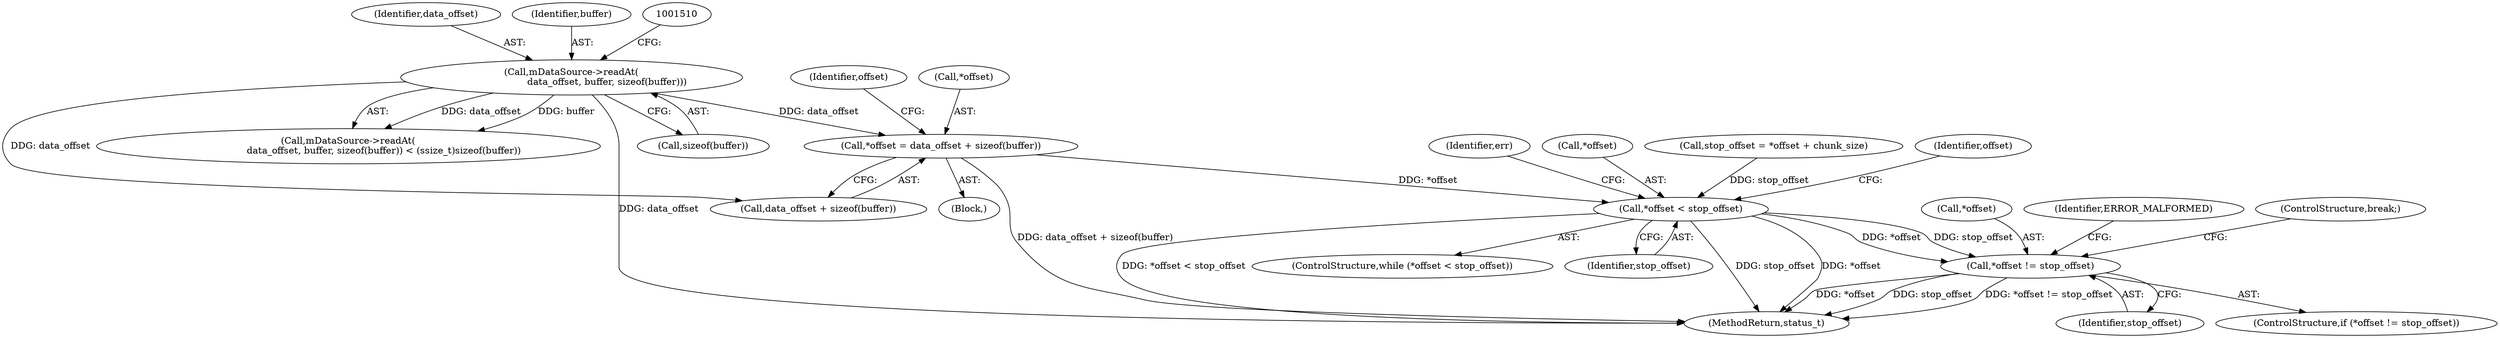 digraph "0_Android_2674a7218eaa3c87f2ee26d26da5b9170e10f859@API" {
"1001588" [label="(Call,*offset = data_offset + sizeof(buffer))"];
"1001504" [label="(Call,mDataSource->readAt(\n                        data_offset, buffer, sizeof(buffer)))"];
"1001596" [label="(Call,*offset < stop_offset)"];
"1001617" [label="(Call,*offset != stop_offset)"];
"1001598" [label="(Identifier,offset)"];
"1001603" [label="(Identifier,err)"];
"1001490" [label="(Block,)"];
"1001504" [label="(Call,mDataSource->readAt(\n                        data_offset, buffer, sizeof(buffer)))"];
"1002927" [label="(MethodReturn,status_t)"];
"1001616" [label="(ControlStructure,if (*offset != stop_offset))"];
"1001507" [label="(Call,sizeof(buffer))"];
"1001589" [label="(Call,*offset)"];
"1001618" [label="(Call,*offset)"];
"1001623" [label="(Identifier,ERROR_MALFORMED)"];
"1001505" [label="(Identifier,data_offset)"];
"1001597" [label="(Call,*offset)"];
"1001624" [label="(ControlStructure,break;)"];
"1001582" [label="(Call,stop_offset = *offset + chunk_size)"];
"1001595" [label="(ControlStructure,while (*offset < stop_offset))"];
"1001617" [label="(Call,*offset != stop_offset)"];
"1001599" [label="(Identifier,stop_offset)"];
"1001506" [label="(Identifier,buffer)"];
"1001596" [label="(Call,*offset < stop_offset)"];
"1001619" [label="(Identifier,offset)"];
"1001588" [label="(Call,*offset = data_offset + sizeof(buffer))"];
"1001620" [label="(Identifier,stop_offset)"];
"1001591" [label="(Call,data_offset + sizeof(buffer))"];
"1001503" [label="(Call,mDataSource->readAt(\n                        data_offset, buffer, sizeof(buffer)) < (ssize_t)sizeof(buffer))"];
"1001588" -> "1001490"  [label="AST: "];
"1001588" -> "1001591"  [label="CFG: "];
"1001589" -> "1001588"  [label="AST: "];
"1001591" -> "1001588"  [label="AST: "];
"1001598" -> "1001588"  [label="CFG: "];
"1001588" -> "1002927"  [label="DDG: data_offset + sizeof(buffer)"];
"1001504" -> "1001588"  [label="DDG: data_offset"];
"1001588" -> "1001596"  [label="DDG: *offset"];
"1001504" -> "1001503"  [label="AST: "];
"1001504" -> "1001507"  [label="CFG: "];
"1001505" -> "1001504"  [label="AST: "];
"1001506" -> "1001504"  [label="AST: "];
"1001507" -> "1001504"  [label="AST: "];
"1001510" -> "1001504"  [label="CFG: "];
"1001504" -> "1002927"  [label="DDG: data_offset"];
"1001504" -> "1001503"  [label="DDG: data_offset"];
"1001504" -> "1001503"  [label="DDG: buffer"];
"1001504" -> "1001591"  [label="DDG: data_offset"];
"1001596" -> "1001595"  [label="AST: "];
"1001596" -> "1001599"  [label="CFG: "];
"1001597" -> "1001596"  [label="AST: "];
"1001599" -> "1001596"  [label="AST: "];
"1001603" -> "1001596"  [label="CFG: "];
"1001619" -> "1001596"  [label="CFG: "];
"1001596" -> "1002927"  [label="DDG: stop_offset"];
"1001596" -> "1002927"  [label="DDG: *offset"];
"1001596" -> "1002927"  [label="DDG: *offset < stop_offset"];
"1001582" -> "1001596"  [label="DDG: stop_offset"];
"1001596" -> "1001617"  [label="DDG: *offset"];
"1001596" -> "1001617"  [label="DDG: stop_offset"];
"1001617" -> "1001616"  [label="AST: "];
"1001617" -> "1001620"  [label="CFG: "];
"1001618" -> "1001617"  [label="AST: "];
"1001620" -> "1001617"  [label="AST: "];
"1001623" -> "1001617"  [label="CFG: "];
"1001624" -> "1001617"  [label="CFG: "];
"1001617" -> "1002927"  [label="DDG: stop_offset"];
"1001617" -> "1002927"  [label="DDG: *offset != stop_offset"];
"1001617" -> "1002927"  [label="DDG: *offset"];
}
